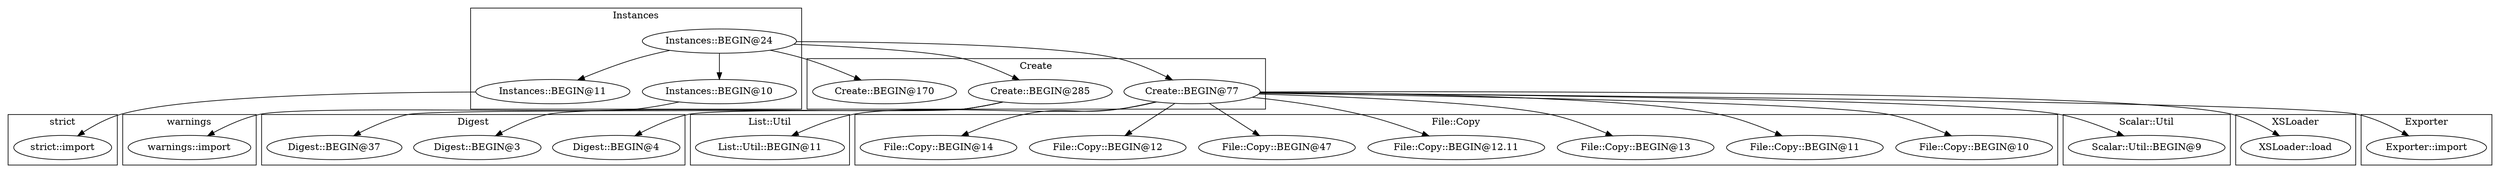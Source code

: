 digraph {
graph [overlap=false]
subgraph cluster_List_Util {
	label="List::Util";
	"List::Util::BEGIN@11";
}
subgraph cluster_Instances {
	label="Instances";
	"Instances::BEGIN@11";
	"Instances::BEGIN@24";
	"Instances::BEGIN@10";
}
subgraph cluster_warnings {
	label="warnings";
	"warnings::import";
}
subgraph cluster_File_Copy {
	label="File::Copy";
	"File::Copy::BEGIN@10";
	"File::Copy::BEGIN@11";
	"File::Copy::BEGIN@13";
	"File::Copy::BEGIN@12.11";
	"File::Copy::BEGIN@47";
	"File::Copy::BEGIN@12";
	"File::Copy::BEGIN@14";
}
subgraph cluster_strict {
	label="strict";
	"strict::import";
}
subgraph cluster_Scalar_Util {
	label="Scalar::Util";
	"Scalar::Util::BEGIN@9";
}
subgraph cluster_XSLoader {
	label="XSLoader";
	"XSLoader::load";
}
subgraph cluster_Digest {
	label="Digest";
	"Digest::BEGIN@4";
	"Digest::BEGIN@3";
	"Digest::BEGIN@37";
}
subgraph cluster_Create {
	label="Create";
	"Create::BEGIN@285";
	"Create::BEGIN@77";
	"Create::BEGIN@170";
}
subgraph cluster_Exporter {
	label="Exporter";
	"Exporter::import";
}
"Create::BEGIN@285" -> "Digest::BEGIN@4";
"Create::BEGIN@77" -> "File::Copy::BEGIN@47";
"Create::BEGIN@77" -> "Exporter::import";
"Create::BEGIN@77" -> "File::Copy::BEGIN@12.11";
"Create::BEGIN@77" -> "File::Copy::BEGIN@13";
"Instances::BEGIN@24" -> "Instances::BEGIN@10";
"Create::BEGIN@77" -> "List::Util::BEGIN@11";
"Instances::BEGIN@24" -> "Create::BEGIN@285";
"Instances::BEGIN@10" -> "warnings::import";
"Create::BEGIN@77" -> "File::Copy::BEGIN@11";
"Instances::BEGIN@24" -> "Create::BEGIN@77";
"Create::BEGIN@77" -> "File::Copy::BEGIN@14";
"Instances::BEGIN@24" -> "Create::BEGIN@170";
"Create::BEGIN@77" -> "Scalar::Util::BEGIN@9";
"Create::BEGIN@77" -> "File::Copy::BEGIN@12";
"Create::BEGIN@285" -> "Digest::BEGIN@37";
"Create::BEGIN@77" -> "File::Copy::BEGIN@10";
"Create::BEGIN@77" -> "XSLoader::load";
"Instances::BEGIN@24" -> "Instances::BEGIN@11";
"Instances::BEGIN@11" -> "strict::import";
"Create::BEGIN@285" -> "Digest::BEGIN@3";
}
